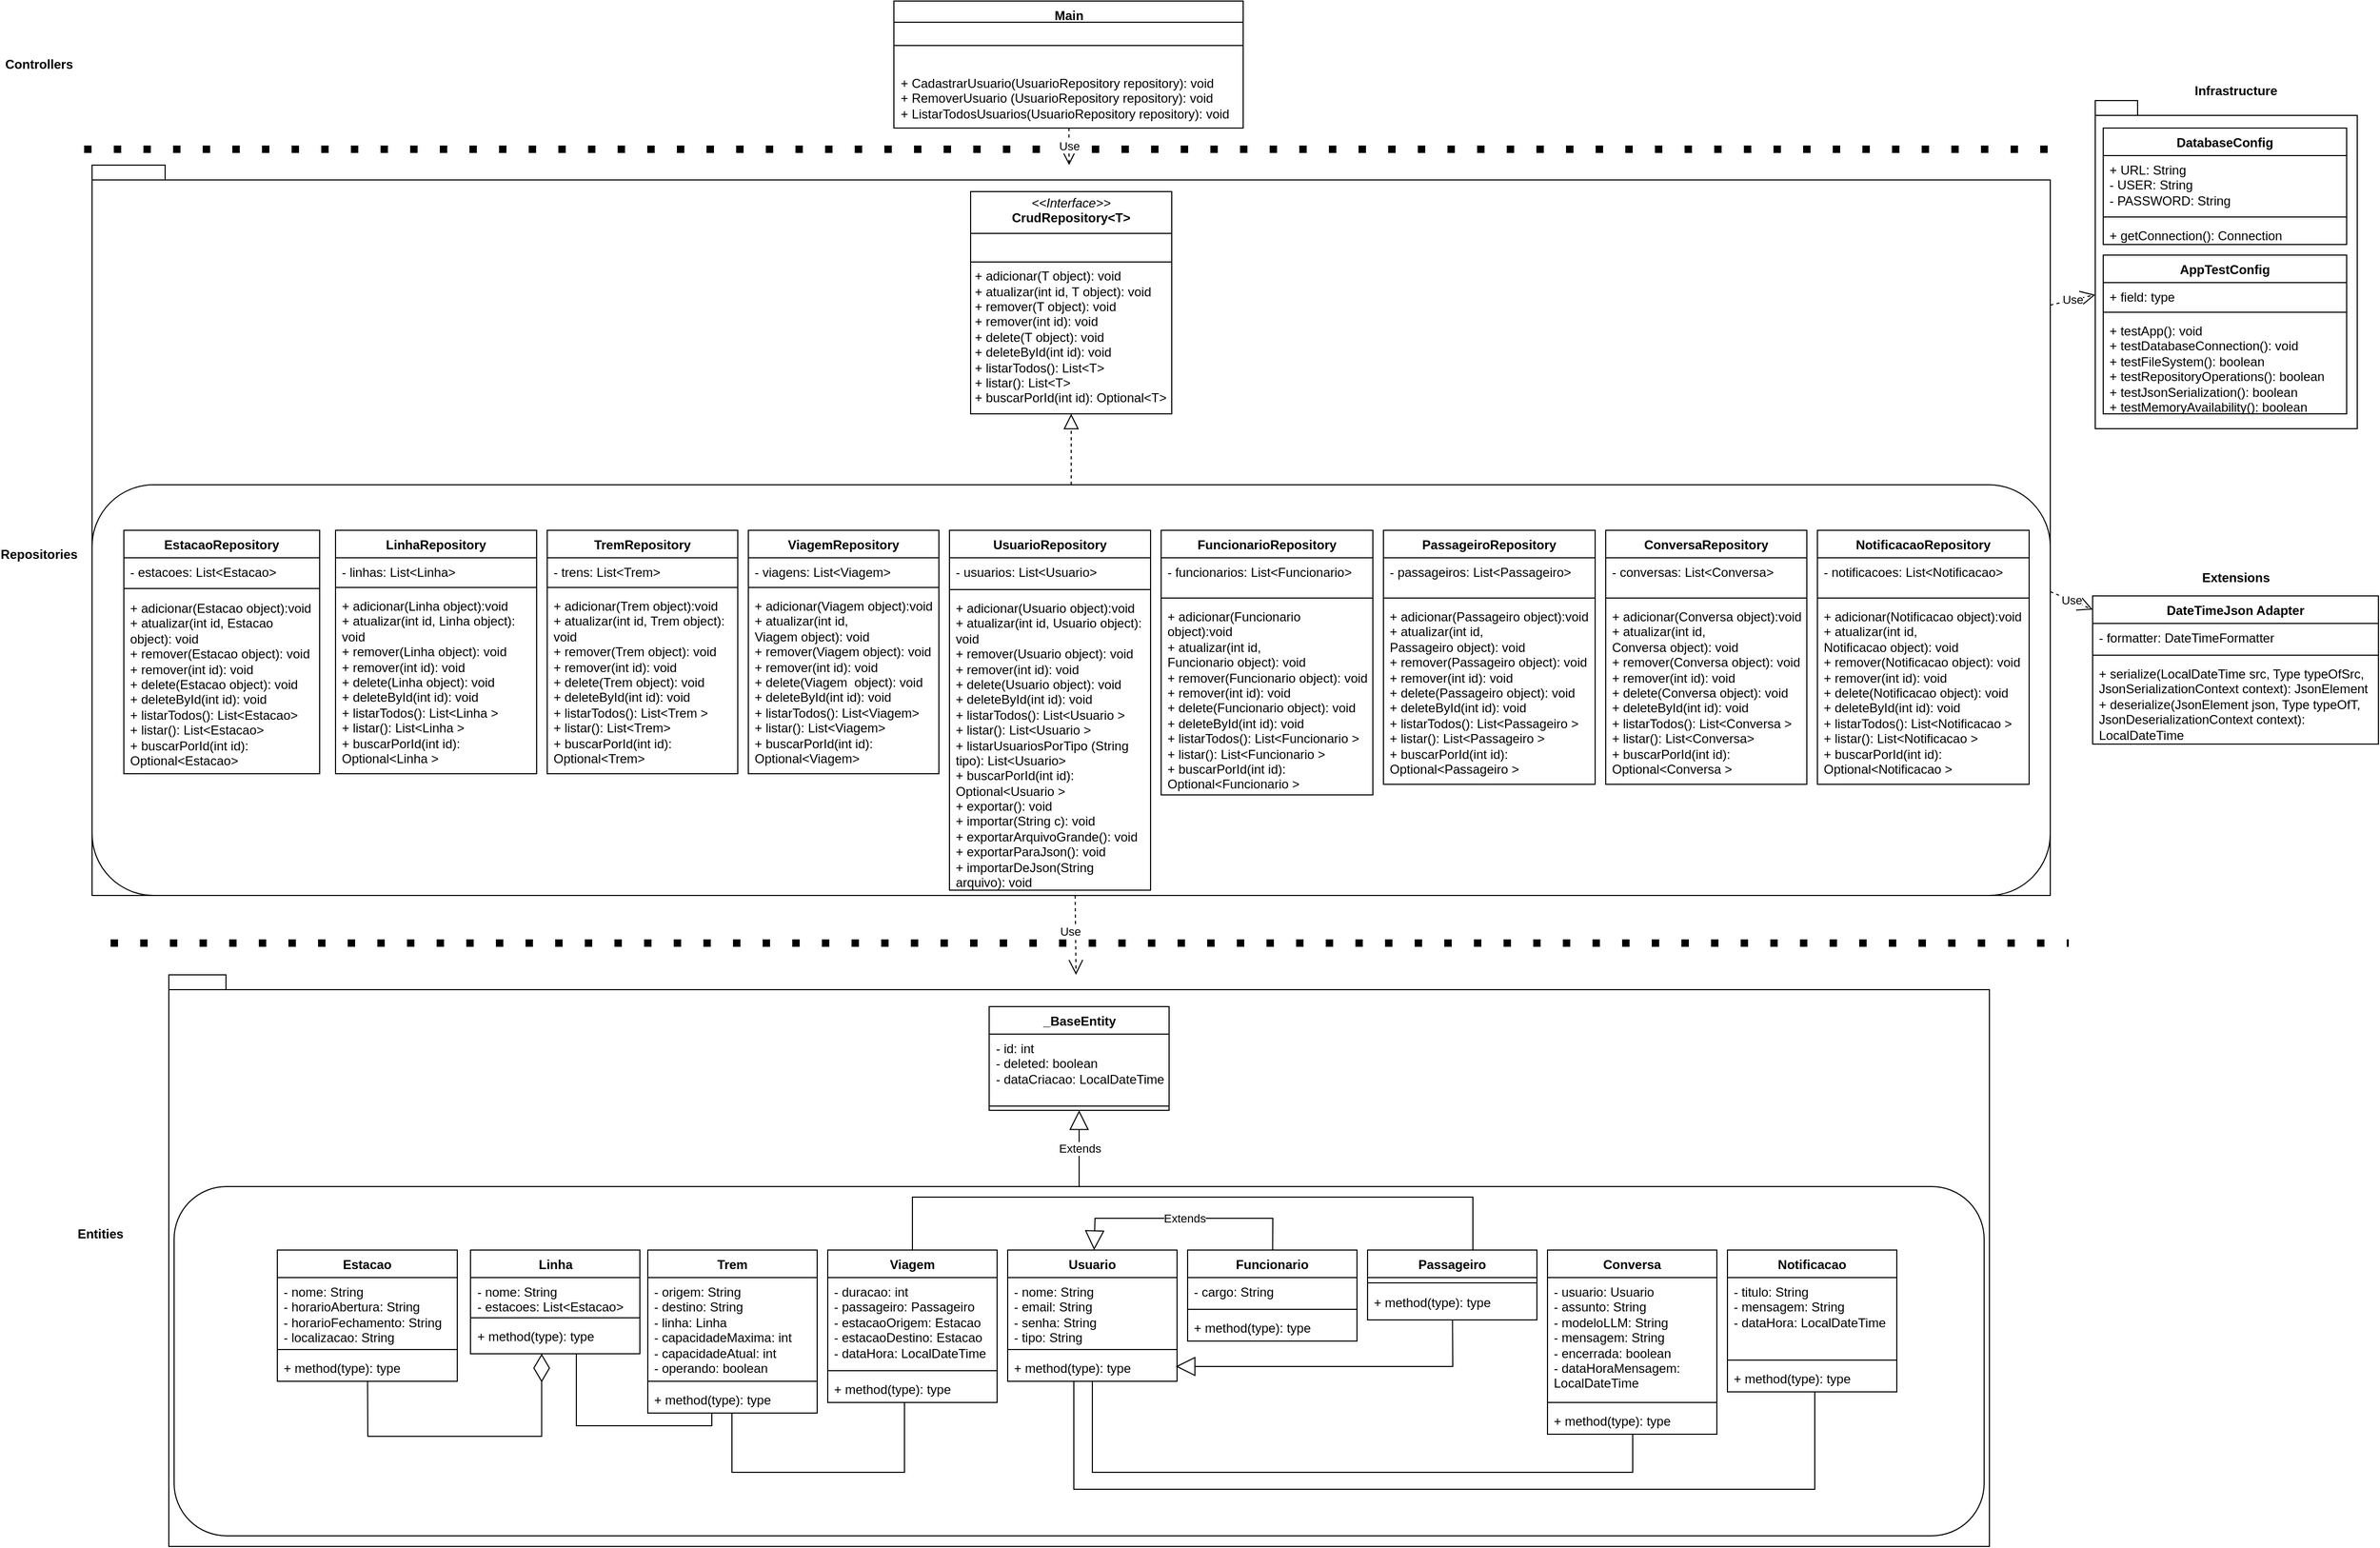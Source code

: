 <mxfile version="26.1.1">
  <diagram name="Página-1" id="HEUEbrixMLZvt8h2ULKj">
    <mxGraphModel dx="3157" dy="1055" grid="1" gridSize="10" guides="1" tooltips="1" connect="1" arrows="1" fold="1" page="1" pageScale="1" pageWidth="1169" pageHeight="827" math="0" shadow="0">
      <root>
        <mxCell id="0" />
        <mxCell id="1" parent="0" />
        <mxCell id="SFXnbhEJWi7tFpCrIytO-14" value="" style="shape=folder;fontStyle=1;spacingTop=10;tabWidth=40;tabHeight=14;tabPosition=left;html=1;whiteSpace=wrap;" parent="1" vertex="1">
          <mxGeometry x="1882.5" y="104" width="247.5" height="310" as="geometry" />
        </mxCell>
        <mxCell id="KniE4psyvI0Bf5Q0p4Wv-12" value="" style="shape=folder;fontStyle=1;spacingTop=10;tabWidth=40;tabHeight=14;tabPosition=left;html=1;whiteSpace=wrap;" parent="1" vertex="1">
          <mxGeometry x="-10" y="165" width="1850" height="690" as="geometry" />
        </mxCell>
        <mxCell id="KniE4psyvI0Bf5Q0p4Wv-1" value="&lt;b&gt;Controllers&lt;/b&gt;" style="text;html=1;align=center;verticalAlign=middle;whiteSpace=wrap;rounded=0;" parent="1" vertex="1">
          <mxGeometry x="-90" y="55" width="60" height="30" as="geometry" />
        </mxCell>
        <mxCell id="KniE4psyvI0Bf5Q0p4Wv-2" value="&lt;b&gt;Repositories&lt;/b&gt;" style="text;html=1;align=center;verticalAlign=middle;whiteSpace=wrap;rounded=0;" parent="1" vertex="1">
          <mxGeometry x="-90" y="518" width="60" height="30" as="geometry" />
        </mxCell>
        <mxCell id="KniE4psyvI0Bf5Q0p4Wv-3" value="&lt;b&gt;Entities&lt;/b&gt;" style="text;html=1;align=center;verticalAlign=middle;whiteSpace=wrap;rounded=0;" parent="1" vertex="1">
          <mxGeometry x="-32.5" y="1160" width="60" height="30" as="geometry" />
        </mxCell>
        <mxCell id="KniE4psyvI0Bf5Q0p4Wv-4" value="Main" style="swimlane;fontStyle=1;align=center;verticalAlign=top;childLayout=stackLayout;horizontal=1;startSize=20;horizontalStack=0;resizeParent=1;resizeParentMax=0;resizeLast=0;collapsible=1;marginBottom=0;whiteSpace=wrap;html=1;" parent="1" vertex="1">
          <mxGeometry x="747.5" y="10" width="330" height="120" as="geometry" />
        </mxCell>
        <mxCell id="KniE4psyvI0Bf5Q0p4Wv-6" value="" style="line;strokeWidth=1;fillColor=none;align=left;verticalAlign=middle;spacingTop=-1;spacingLeft=3;spacingRight=3;rotatable=0;labelPosition=right;points=[];portConstraint=eastwest;strokeColor=inherit;" parent="KniE4psyvI0Bf5Q0p4Wv-4" vertex="1">
          <mxGeometry y="20" width="330" height="44" as="geometry" />
        </mxCell>
        <mxCell id="KniE4psyvI0Bf5Q0p4Wv-7" value="+ CadastrarUsuario(UsuarioRepository repository): void&lt;div&gt;&lt;div&gt;+ RemoverUsuario (UsuarioRepository repository): void&lt;/div&gt;&lt;/div&gt;&lt;div&gt;+ ListarTodosUsuarios(UsuarioRepository repository): void&lt;/div&gt;" style="text;strokeColor=none;fillColor=none;align=left;verticalAlign=top;spacingLeft=4;spacingRight=4;overflow=hidden;rotatable=0;points=[[0,0.5],[1,0.5]];portConstraint=eastwest;whiteSpace=wrap;html=1;" parent="KniE4psyvI0Bf5Q0p4Wv-4" vertex="1">
          <mxGeometry y="64" width="330" height="56" as="geometry" />
        </mxCell>
        <mxCell id="KniE4psyvI0Bf5Q0p4Wv-11" value="" style="endArrow=none;dashed=1;html=1;dashPattern=1 3;strokeWidth=7;rounded=0;jumpSize=100;startSize=6;endSize=6;" parent="1" edge="1">
          <mxGeometry width="50" height="50" relative="1" as="geometry">
            <mxPoint x="-17.5" y="150" as="sourcePoint" />
            <mxPoint x="1842.5" y="150" as="targetPoint" />
          </mxGeometry>
        </mxCell>
        <mxCell id="KniE4psyvI0Bf5Q0p4Wv-13" value="" style="shape=folder;fontStyle=1;spacingTop=10;tabWidth=40;tabHeight=14;tabPosition=left;html=1;whiteSpace=wrap;" parent="1" vertex="1">
          <mxGeometry x="62.5" y="930" width="1720" height="540" as="geometry" />
        </mxCell>
        <mxCell id="KniE4psyvI0Bf5Q0p4Wv-14" value="" style="endArrow=none;dashed=1;html=1;dashPattern=1 3;strokeWidth=7;rounded=0;jumpSize=100;startSize=6;endSize=6;" parent="1" edge="1">
          <mxGeometry width="50" height="50" relative="1" as="geometry">
            <mxPoint x="7.5" y="900" as="sourcePoint" />
            <mxPoint x="1857.5" y="900" as="targetPoint" />
          </mxGeometry>
        </mxCell>
        <mxCell id="KniE4psyvI0Bf5Q0p4Wv-97" value="Extends" style="endArrow=block;endSize=16;endFill=0;html=1;rounded=0;" parent="1" source="SFXnbhEJWi7tFpCrIytO-4" target="KniE4psyvI0Bf5Q0p4Wv-43" edge="1">
          <mxGeometry width="160" relative="1" as="geometry">
            <mxPoint x="1107.5" y="950" as="sourcePoint" />
            <mxPoint x="1267.5" y="950" as="targetPoint" />
          </mxGeometry>
        </mxCell>
        <mxCell id="KniE4psyvI0Bf5Q0p4Wv-137" value="" style="endArrow=block;dashed=1;endFill=0;endSize=12;html=1;rounded=0;" parent="1" source="SFXnbhEJWi7tFpCrIytO-2" target="lryLNsb4V2IIYD_jYRuu-21" edge="1">
          <mxGeometry width="160" relative="1" as="geometry">
            <mxPoint x="1035" y="340" as="sourcePoint" />
            <mxPoint x="965.444" y="310" as="targetPoint" />
          </mxGeometry>
        </mxCell>
        <mxCell id="KniE4psyvI0Bf5Q0p4Wv-43" value="_BaseEntity" style="swimlane;fontStyle=1;align=center;verticalAlign=top;childLayout=stackLayout;horizontal=1;startSize=26;horizontalStack=0;resizeParent=1;resizeParentMax=0;resizeLast=0;collapsible=1;marginBottom=0;whiteSpace=wrap;html=1;" parent="1" vertex="1">
          <mxGeometry x="837.5" y="960" width="170" height="98" as="geometry" />
        </mxCell>
        <mxCell id="KniE4psyvI0Bf5Q0p4Wv-44" value="- id: int&lt;div&gt;- deleted: boolean&lt;br&gt;&lt;div&gt;- dataCriacao: LocalDateTime&lt;/div&gt;&lt;/div&gt;" style="text;strokeColor=none;fillColor=none;align=left;verticalAlign=top;spacingLeft=4;spacingRight=4;overflow=hidden;rotatable=0;points=[[0,0.5],[1,0.5]];portConstraint=eastwest;whiteSpace=wrap;html=1;" parent="KniE4psyvI0Bf5Q0p4Wv-43" vertex="1">
          <mxGeometry y="26" width="170" height="64" as="geometry" />
        </mxCell>
        <mxCell id="KniE4psyvI0Bf5Q0p4Wv-45" value="" style="line;strokeWidth=1;fillColor=none;align=left;verticalAlign=middle;spacingTop=-1;spacingLeft=3;spacingRight=3;rotatable=0;labelPosition=right;points=[];portConstraint=eastwest;strokeColor=inherit;" parent="KniE4psyvI0Bf5Q0p4Wv-43" vertex="1">
          <mxGeometry y="90" width="170" height="8" as="geometry" />
        </mxCell>
        <mxCell id="lryLNsb4V2IIYD_jYRuu-18" value="Use" style="endArrow=open;endSize=12;dashed=1;html=1;rounded=0;" parent="1" source="KniE4psyvI0Bf5Q0p4Wv-4" target="KniE4psyvI0Bf5Q0p4Wv-12" edge="1">
          <mxGeometry width="160" relative="1" as="geometry">
            <mxPoint x="1050" y="510" as="sourcePoint" />
            <mxPoint x="980" y="180" as="targetPoint" />
          </mxGeometry>
        </mxCell>
        <mxCell id="lryLNsb4V2IIYD_jYRuu-21" value="&lt;p style=&quot;margin:0px;margin-top:4px;text-align:center;&quot;&gt;&lt;i&gt;&amp;lt;&amp;lt;Interface&amp;gt;&amp;gt;&lt;/i&gt;&lt;br&gt;&lt;b&gt;CrudRepository&amp;lt;T&amp;gt;&lt;/b&gt;&lt;/p&gt;&lt;hr size=&quot;1&quot; style=&quot;border-style:solid;&quot;&gt;&lt;p style=&quot;margin:0px;margin-left:4px;&quot;&gt;&lt;br&gt;&lt;/p&gt;&lt;hr size=&quot;1&quot; style=&quot;border-style:solid;&quot;&gt;&lt;p style=&quot;margin:0px;margin-left:4px;&quot;&gt;+ adicionar(T object): void&lt;br&gt;+ atualizar(int id, T object): void&lt;/p&gt;&lt;p style=&quot;margin:0px;margin-left:4px;&quot;&gt;+ remover(T object): void&lt;/p&gt;&lt;p style=&quot;margin:0px;margin-left:4px;&quot;&gt;+ remover(int id): void&lt;/p&gt;&lt;p style=&quot;margin:0px;margin-left:4px;&quot;&gt;+ delete(T object): void&lt;/p&gt;&lt;p style=&quot;margin:0px;margin-left:4px;&quot;&gt;+ deleteById(int id): void&lt;/p&gt;&lt;p style=&quot;margin:0px;margin-left:4px;&quot;&gt;+ listarTodos(): List&amp;lt;T&amp;gt;&lt;/p&gt;&lt;p style=&quot;margin:0px;margin-left:4px;&quot;&gt;+ listar(): List&amp;lt;T&amp;gt;&lt;/p&gt;&lt;p style=&quot;margin:0px;margin-left:4px;&quot;&gt;+ buscarPorId(int id): Optional&amp;lt;T&amp;gt;&lt;/p&gt;" style="verticalAlign=top;align=left;overflow=fill;html=1;whiteSpace=wrap;" parent="1" vertex="1">
          <mxGeometry x="820" y="190" width="190" height="210" as="geometry" />
        </mxCell>
        <mxCell id="lryLNsb4V2IIYD_jYRuu-23" value="DatabaseConfig" style="swimlane;fontStyle=1;align=center;verticalAlign=top;childLayout=stackLayout;horizontal=1;startSize=26;horizontalStack=0;resizeParent=1;resizeParentMax=0;resizeLast=0;collapsible=1;marginBottom=0;whiteSpace=wrap;html=1;" parent="1" vertex="1">
          <mxGeometry x="1890" y="130" width="230" height="110" as="geometry" />
        </mxCell>
        <mxCell id="lryLNsb4V2IIYD_jYRuu-24" value="+ URL: String&lt;div&gt;- USER: String&lt;/div&gt;&lt;div&gt;- PASSWORD: String&lt;/div&gt;" style="text;strokeColor=none;fillColor=none;align=left;verticalAlign=top;spacingLeft=4;spacingRight=4;overflow=hidden;rotatable=0;points=[[0,0.5],[1,0.5]];portConstraint=eastwest;whiteSpace=wrap;html=1;" parent="lryLNsb4V2IIYD_jYRuu-23" vertex="1">
          <mxGeometry y="26" width="230" height="54" as="geometry" />
        </mxCell>
        <mxCell id="lryLNsb4V2IIYD_jYRuu-25" value="" style="line;strokeWidth=1;fillColor=none;align=left;verticalAlign=middle;spacingTop=-1;spacingLeft=3;spacingRight=3;rotatable=0;labelPosition=right;points=[];portConstraint=eastwest;strokeColor=inherit;" parent="lryLNsb4V2IIYD_jYRuu-23" vertex="1">
          <mxGeometry y="80" width="230" height="8" as="geometry" />
        </mxCell>
        <mxCell id="lryLNsb4V2IIYD_jYRuu-26" value="+ getConnection(): Connection" style="text;strokeColor=none;fillColor=none;align=left;verticalAlign=top;spacingLeft=4;spacingRight=4;overflow=hidden;rotatable=0;points=[[0,0.5],[1,0.5]];portConstraint=eastwest;whiteSpace=wrap;html=1;" parent="lryLNsb4V2IIYD_jYRuu-23" vertex="1">
          <mxGeometry y="88" width="230" height="22" as="geometry" />
        </mxCell>
        <mxCell id="lryLNsb4V2IIYD_jYRuu-27" value="DateTimeJson Adapter" style="swimlane;fontStyle=1;align=center;verticalAlign=top;childLayout=stackLayout;horizontal=1;startSize=26;horizontalStack=0;resizeParent=1;resizeParentMax=0;resizeLast=0;collapsible=1;marginBottom=0;whiteSpace=wrap;html=1;" parent="1" vertex="1">
          <mxGeometry x="1880" y="572" width="270" height="140" as="geometry" />
        </mxCell>
        <mxCell id="lryLNsb4V2IIYD_jYRuu-28" value="- formatter: DateTimeFormatter" style="text;strokeColor=none;fillColor=none;align=left;verticalAlign=top;spacingLeft=4;spacingRight=4;overflow=hidden;rotatable=0;points=[[0,0.5],[1,0.5]];portConstraint=eastwest;whiteSpace=wrap;html=1;" parent="lryLNsb4V2IIYD_jYRuu-27" vertex="1">
          <mxGeometry y="26" width="270" height="26" as="geometry" />
        </mxCell>
        <mxCell id="lryLNsb4V2IIYD_jYRuu-29" value="" style="line;strokeWidth=1;fillColor=none;align=left;verticalAlign=middle;spacingTop=-1;spacingLeft=3;spacingRight=3;rotatable=0;labelPosition=right;points=[];portConstraint=eastwest;strokeColor=inherit;" parent="lryLNsb4V2IIYD_jYRuu-27" vertex="1">
          <mxGeometry y="52" width="270" height="8" as="geometry" />
        </mxCell>
        <mxCell id="lryLNsb4V2IIYD_jYRuu-30" value="&lt;div&gt;+ serialize(LocalDateTime src, Type typeOfSrc, JsonSerializationContext context): JsonElement&lt;/div&gt;&lt;div&gt;+ deserialize(JsonElement json, Type typeOfT, JsonDeserializationContext context): LocalDateTime&lt;/div&gt;" style="text;strokeColor=none;fillColor=none;align=left;verticalAlign=top;spacingLeft=4;spacingRight=4;overflow=hidden;rotatable=0;points=[[0,0.5],[1,0.5]];portConstraint=eastwest;whiteSpace=wrap;html=1;" parent="lryLNsb4V2IIYD_jYRuu-27" vertex="1">
          <mxGeometry y="60" width="270" height="80" as="geometry" />
        </mxCell>
        <mxCell id="lryLNsb4V2IIYD_jYRuu-31" value="Use" style="endArrow=open;endSize=12;dashed=1;html=1;rounded=0;" parent="1" source="KniE4psyvI0Bf5Q0p4Wv-12" target="SFXnbhEJWi7tFpCrIytO-14" edge="1">
          <mxGeometry width="160" relative="1" as="geometry">
            <mxPoint x="2010" y="420" as="sourcePoint" />
            <mxPoint x="2120" y="420" as="targetPoint" />
          </mxGeometry>
        </mxCell>
        <mxCell id="lryLNsb4V2IIYD_jYRuu-32" value="Use" style="endArrow=open;endSize=12;dashed=1;html=1;rounded=0;exitX=1;exitY=0.584;exitDx=0;exitDy=0;exitPerimeter=0;" parent="1" source="KniE4psyvI0Bf5Q0p4Wv-12" target="lryLNsb4V2IIYD_jYRuu-27" edge="1">
          <mxGeometry width="160" relative="1" as="geometry">
            <mxPoint x="2170" y="460" as="sourcePoint" />
            <mxPoint x="2330" y="460" as="targetPoint" />
          </mxGeometry>
        </mxCell>
        <mxCell id="SFXnbhEJWi7tFpCrIytO-1" value="Use" style="endArrow=open;endSize=12;dashed=1;html=1;rounded=0;" parent="1" source="KniE4psyvI0Bf5Q0p4Wv-12" target="KniE4psyvI0Bf5Q0p4Wv-13" edge="1">
          <mxGeometry x="-0.104" y="-5" width="160" relative="1" as="geometry">
            <mxPoint x="1679" y="680" as="sourcePoint" />
            <mxPoint x="1603" y="1084" as="targetPoint" />
            <mxPoint as="offset" />
          </mxGeometry>
        </mxCell>
        <mxCell id="SFXnbhEJWi7tFpCrIytO-2" value="" style="rounded=1;whiteSpace=wrap;html=1;" parent="1" vertex="1">
          <mxGeometry x="-10" y="467" width="1850" height="388" as="geometry" />
        </mxCell>
        <mxCell id="KniE4psyvI0Bf5Q0p4Wv-57" value="EstacaoRepository" style="swimlane;fontStyle=1;align=center;verticalAlign=top;childLayout=stackLayout;horizontal=1;startSize=26;horizontalStack=0;resizeParent=1;resizeParentMax=0;resizeLast=0;collapsible=1;marginBottom=0;whiteSpace=wrap;html=1;" parent="1" vertex="1">
          <mxGeometry x="20" y="510" width="185" height="230" as="geometry" />
        </mxCell>
        <mxCell id="KniE4psyvI0Bf5Q0p4Wv-58" value="- estacoes: List&amp;lt;Estacao&amp;gt;" style="text;strokeColor=none;fillColor=none;align=left;verticalAlign=top;spacingLeft=4;spacingRight=4;overflow=hidden;rotatable=0;points=[[0,0.5],[1,0.5]];portConstraint=eastwest;whiteSpace=wrap;html=1;" parent="KniE4psyvI0Bf5Q0p4Wv-57" vertex="1">
          <mxGeometry y="26" width="185" height="24" as="geometry" />
        </mxCell>
        <mxCell id="KniE4psyvI0Bf5Q0p4Wv-59" value="" style="line;strokeWidth=1;fillColor=none;align=left;verticalAlign=middle;spacingTop=-1;spacingLeft=3;spacingRight=3;rotatable=0;labelPosition=right;points=[];portConstraint=eastwest;strokeColor=inherit;" parent="KniE4psyvI0Bf5Q0p4Wv-57" vertex="1">
          <mxGeometry y="50" width="185" height="10" as="geometry" />
        </mxCell>
        <mxCell id="KniE4psyvI0Bf5Q0p4Wv-60" value="+ adicionar(Estacao object):void&lt;div&gt;+ atualizar(int id, Estacao object): void&lt;/div&gt;&lt;div&gt;+ remover(Estacao object): void&lt;/div&gt;&lt;div&gt;+ remover(int id): void&lt;/div&gt;&lt;div&gt;+ delete(Estacao object): void&lt;/div&gt;&lt;div&gt;+ deleteById(int id): void&lt;/div&gt;&lt;div&gt;+ listarTodos(): List&amp;lt;Estacao&amp;gt;&lt;/div&gt;&lt;div&gt;+ listar(): List&amp;lt;Estacao&amp;gt;&lt;/div&gt;&lt;div&gt;+ buscarPorId(int id): Optional&amp;lt;Estacao&amp;gt;&lt;/div&gt;" style="text;strokeColor=none;fillColor=none;align=left;verticalAlign=top;spacingLeft=4;spacingRight=4;overflow=hidden;rotatable=0;points=[[0,0.5],[1,0.5]];portConstraint=eastwest;whiteSpace=wrap;html=1;" parent="KniE4psyvI0Bf5Q0p4Wv-57" vertex="1">
          <mxGeometry y="60" width="185" height="170" as="geometry" />
        </mxCell>
        <mxCell id="KniE4psyvI0Bf5Q0p4Wv-61" value="LinhaRepository" style="swimlane;fontStyle=1;align=center;verticalAlign=top;childLayout=stackLayout;horizontal=1;startSize=26;horizontalStack=0;resizeParent=1;resizeParentMax=0;resizeLast=0;collapsible=1;marginBottom=0;whiteSpace=wrap;html=1;" parent="1" vertex="1">
          <mxGeometry x="220" y="510" width="190" height="230" as="geometry" />
        </mxCell>
        <mxCell id="KniE4psyvI0Bf5Q0p4Wv-62" value="- linhas: List&amp;lt;Linha&amp;gt;" style="text;strokeColor=none;fillColor=none;align=left;verticalAlign=top;spacingLeft=4;spacingRight=4;overflow=hidden;rotatable=0;points=[[0,0.5],[1,0.5]];portConstraint=eastwest;whiteSpace=wrap;html=1;" parent="KniE4psyvI0Bf5Q0p4Wv-61" vertex="1">
          <mxGeometry y="26" width="190" height="24" as="geometry" />
        </mxCell>
        <mxCell id="KniE4psyvI0Bf5Q0p4Wv-63" value="" style="line;strokeWidth=1;fillColor=none;align=left;verticalAlign=middle;spacingTop=-1;spacingLeft=3;spacingRight=3;rotatable=0;labelPosition=right;points=[];portConstraint=eastwest;strokeColor=inherit;" parent="KniE4psyvI0Bf5Q0p4Wv-61" vertex="1">
          <mxGeometry y="50" width="190" height="8" as="geometry" />
        </mxCell>
        <mxCell id="KniE4psyvI0Bf5Q0p4Wv-64" value="+ adicionar(Linha object):void&lt;div&gt;+ atualizar(int id, Linha object): void&lt;/div&gt;&lt;div&gt;+ remover(Linha&amp;nbsp;object): void&lt;/div&gt;&lt;div&gt;+ remover(int id): void&lt;/div&gt;&lt;div&gt;+ delete(Linha&amp;nbsp;object): void&lt;/div&gt;&lt;div&gt;+ deleteById(int id): void&lt;/div&gt;&lt;div&gt;+ listarTodos(): List&amp;lt;Linha&amp;nbsp;&amp;gt;&lt;/div&gt;&lt;div&gt;+ listar(): List&amp;lt;Linha&amp;nbsp;&amp;gt;&lt;/div&gt;&lt;div&gt;+ buscarPorId(int id): Optional&amp;lt;Linha&amp;nbsp;&amp;gt;&lt;/div&gt;&lt;div&gt;&lt;br&gt;&lt;/div&gt;" style="text;strokeColor=none;fillColor=none;align=left;verticalAlign=top;spacingLeft=4;spacingRight=4;overflow=hidden;rotatable=0;points=[[0,0.5],[1,0.5]];portConstraint=eastwest;whiteSpace=wrap;html=1;" parent="KniE4psyvI0Bf5Q0p4Wv-61" vertex="1">
          <mxGeometry y="58" width="190" height="172" as="geometry" />
        </mxCell>
        <mxCell id="KniE4psyvI0Bf5Q0p4Wv-65" value="TremRepository" style="swimlane;fontStyle=1;align=center;verticalAlign=top;childLayout=stackLayout;horizontal=1;startSize=26;horizontalStack=0;resizeParent=1;resizeParentMax=0;resizeLast=0;collapsible=1;marginBottom=0;whiteSpace=wrap;html=1;" parent="1" vertex="1">
          <mxGeometry x="420" y="510" width="180" height="230" as="geometry" />
        </mxCell>
        <mxCell id="KniE4psyvI0Bf5Q0p4Wv-66" value="- trens: List&amp;lt;Trem&amp;gt;" style="text;strokeColor=none;fillColor=none;align=left;verticalAlign=top;spacingLeft=4;spacingRight=4;overflow=hidden;rotatable=0;points=[[0,0.5],[1,0.5]];portConstraint=eastwest;whiteSpace=wrap;html=1;" parent="KniE4psyvI0Bf5Q0p4Wv-65" vertex="1">
          <mxGeometry y="26" width="180" height="24" as="geometry" />
        </mxCell>
        <mxCell id="KniE4psyvI0Bf5Q0p4Wv-67" value="" style="line;strokeWidth=1;fillColor=none;align=left;verticalAlign=middle;spacingTop=-1;spacingLeft=3;spacingRight=3;rotatable=0;labelPosition=right;points=[];portConstraint=eastwest;strokeColor=inherit;" parent="KniE4psyvI0Bf5Q0p4Wv-65" vertex="1">
          <mxGeometry y="50" width="180" height="8" as="geometry" />
        </mxCell>
        <mxCell id="KniE4psyvI0Bf5Q0p4Wv-68" value="+ adicionar(Trem object):void&lt;div&gt;+ atualizar(int id, Trem object): void&lt;/div&gt;&lt;div&gt;+ remover(Trem object): void&lt;/div&gt;&lt;div&gt;+ remover(int id): void&lt;/div&gt;&lt;div&gt;+ delete(Trem object): void&lt;/div&gt;&lt;div&gt;+ deleteById(int id): void&lt;/div&gt;&lt;div&gt;+ listarTodos(): List&amp;lt;Trem &amp;gt;&lt;/div&gt;&lt;div&gt;+ listar(): List&amp;lt;Trem&amp;gt;&lt;/div&gt;&lt;div&gt;+ buscarPorId(int id): Optional&amp;lt;Trem&amp;gt;&lt;/div&gt;&lt;div&gt;&lt;br&gt;&lt;/div&gt;" style="text;strokeColor=none;fillColor=none;align=left;verticalAlign=top;spacingLeft=4;spacingRight=4;overflow=hidden;rotatable=0;points=[[0,0.5],[1,0.5]];portConstraint=eastwest;whiteSpace=wrap;html=1;" parent="KniE4psyvI0Bf5Q0p4Wv-65" vertex="1">
          <mxGeometry y="58" width="180" height="172" as="geometry" />
        </mxCell>
        <mxCell id="KniE4psyvI0Bf5Q0p4Wv-69" value="ViagemRepository" style="swimlane;fontStyle=1;align=center;verticalAlign=top;childLayout=stackLayout;horizontal=1;startSize=26;horizontalStack=0;resizeParent=1;resizeParentMax=0;resizeLast=0;collapsible=1;marginBottom=0;whiteSpace=wrap;html=1;" parent="1" vertex="1">
          <mxGeometry x="610" y="510" width="180" height="230" as="geometry" />
        </mxCell>
        <mxCell id="KniE4psyvI0Bf5Q0p4Wv-70" value="- viagens: List&amp;lt;Viagem&amp;gt;" style="text;strokeColor=none;fillColor=none;align=left;verticalAlign=top;spacingLeft=4;spacingRight=4;overflow=hidden;rotatable=0;points=[[0,0.5],[1,0.5]];portConstraint=eastwest;whiteSpace=wrap;html=1;" parent="KniE4psyvI0Bf5Q0p4Wv-69" vertex="1">
          <mxGeometry y="26" width="180" height="24" as="geometry" />
        </mxCell>
        <mxCell id="KniE4psyvI0Bf5Q0p4Wv-71" value="" style="line;strokeWidth=1;fillColor=none;align=left;verticalAlign=middle;spacingTop=-1;spacingLeft=3;spacingRight=3;rotatable=0;labelPosition=right;points=[];portConstraint=eastwest;strokeColor=inherit;" parent="KniE4psyvI0Bf5Q0p4Wv-69" vertex="1">
          <mxGeometry y="50" width="180" height="8" as="geometry" />
        </mxCell>
        <mxCell id="KniE4psyvI0Bf5Q0p4Wv-72" value="+ adicionar(Viagem object):void&lt;div&gt;+ atualizar(int id, Viagem&amp;nbsp;object): void&lt;/div&gt;&lt;div&gt;+ remover(Viagem&amp;nbsp;object): void&lt;/div&gt;&lt;div&gt;+ remover(int id): void&lt;/div&gt;&lt;div&gt;+ delete(Viagem&amp;nbsp;&amp;nbsp;object): void&lt;/div&gt;&lt;div&gt;+ deleteById(int id): void&lt;/div&gt;&lt;div&gt;+ listarTodos(): List&amp;lt;Viagem&amp;gt;&lt;/div&gt;&lt;div&gt;+ listar(): List&amp;lt;Viagem&amp;gt;&lt;/div&gt;&lt;div&gt;+ buscarPorId(int id): Optional&amp;lt;Viagem&amp;gt;&lt;/div&gt;&lt;div&gt;&lt;br&gt;&lt;/div&gt;" style="text;strokeColor=none;fillColor=none;align=left;verticalAlign=top;spacingLeft=4;spacingRight=4;overflow=hidden;rotatable=0;points=[[0,0.5],[1,0.5]];portConstraint=eastwest;whiteSpace=wrap;html=1;" parent="KniE4psyvI0Bf5Q0p4Wv-69" vertex="1">
          <mxGeometry y="58" width="180" height="172" as="geometry" />
        </mxCell>
        <mxCell id="KniE4psyvI0Bf5Q0p4Wv-73" value="FuncionarioRepository" style="swimlane;fontStyle=1;align=center;verticalAlign=top;childLayout=stackLayout;horizontal=1;startSize=26;horizontalStack=0;resizeParent=1;resizeParentMax=0;resizeLast=0;collapsible=1;marginBottom=0;whiteSpace=wrap;html=1;" parent="1" vertex="1">
          <mxGeometry x="1000" y="510" width="200" height="250" as="geometry" />
        </mxCell>
        <mxCell id="KniE4psyvI0Bf5Q0p4Wv-74" value="- funcionarios: List&amp;lt;Funcionario&amp;gt;" style="text;strokeColor=none;fillColor=none;align=left;verticalAlign=top;spacingLeft=4;spacingRight=4;overflow=hidden;rotatable=0;points=[[0,0.5],[1,0.5]];portConstraint=eastwest;whiteSpace=wrap;html=1;" parent="KniE4psyvI0Bf5Q0p4Wv-73" vertex="1">
          <mxGeometry y="26" width="200" height="34" as="geometry" />
        </mxCell>
        <mxCell id="KniE4psyvI0Bf5Q0p4Wv-75" value="" style="line;strokeWidth=1;fillColor=none;align=left;verticalAlign=middle;spacingTop=-1;spacingLeft=3;spacingRight=3;rotatable=0;labelPosition=right;points=[];portConstraint=eastwest;strokeColor=inherit;" parent="KniE4psyvI0Bf5Q0p4Wv-73" vertex="1">
          <mxGeometry y="60" width="200" height="8" as="geometry" />
        </mxCell>
        <mxCell id="KniE4psyvI0Bf5Q0p4Wv-76" value="+ adicionar(Funcionario object):void&lt;div&gt;+ atualizar(int id, Funcionario&amp;nbsp;object): void&lt;/div&gt;&lt;div&gt;+ remover(Funcionario&amp;nbsp;object): void&lt;/div&gt;&lt;div&gt;+ remover(int id): void&lt;/div&gt;&lt;div&gt;+ delete(Funcionario&amp;nbsp;object): void&lt;/div&gt;&lt;div&gt;+ deleteById(int id): void&lt;/div&gt;&lt;div&gt;+ listarTodos(): List&amp;lt;Funcionario&amp;nbsp;&amp;gt;&lt;/div&gt;&lt;div&gt;+ listar(): List&amp;lt;Funcionario&amp;nbsp;&amp;gt;&lt;/div&gt;&lt;div&gt;+ buscarPorId(int id): Optional&amp;lt;Funcionario&amp;nbsp;&amp;gt;&lt;/div&gt;&lt;div&gt;&lt;br&gt;&lt;/div&gt;" style="text;strokeColor=none;fillColor=none;align=left;verticalAlign=top;spacingLeft=4;spacingRight=4;overflow=hidden;rotatable=0;points=[[0,0.5],[1,0.5]];portConstraint=eastwest;whiteSpace=wrap;html=1;" parent="KniE4psyvI0Bf5Q0p4Wv-73" vertex="1">
          <mxGeometry y="68" width="200" height="182" as="geometry" />
        </mxCell>
        <mxCell id="KniE4psyvI0Bf5Q0p4Wv-77" value="UsuarioRepository" style="swimlane;fontStyle=1;align=center;verticalAlign=top;childLayout=stackLayout;horizontal=1;startSize=26;horizontalStack=0;resizeParent=1;resizeParentMax=0;resizeLast=0;collapsible=1;marginBottom=0;whiteSpace=wrap;html=1;" parent="1" vertex="1">
          <mxGeometry x="800" y="510" width="190" height="340" as="geometry" />
        </mxCell>
        <mxCell id="KniE4psyvI0Bf5Q0p4Wv-78" value="- usuarios: List&amp;lt;Usuario&amp;gt;" style="text;strokeColor=none;fillColor=none;align=left;verticalAlign=top;spacingLeft=4;spacingRight=4;overflow=hidden;rotatable=0;points=[[0,0.5],[1,0.5]];portConstraint=eastwest;whiteSpace=wrap;html=1;" parent="KniE4psyvI0Bf5Q0p4Wv-77" vertex="1">
          <mxGeometry y="26" width="190" height="26" as="geometry" />
        </mxCell>
        <mxCell id="KniE4psyvI0Bf5Q0p4Wv-79" value="" style="line;strokeWidth=1;fillColor=none;align=left;verticalAlign=middle;spacingTop=-1;spacingLeft=3;spacingRight=3;rotatable=0;labelPosition=right;points=[];portConstraint=eastwest;strokeColor=inherit;" parent="KniE4psyvI0Bf5Q0p4Wv-77" vertex="1">
          <mxGeometry y="52" width="190" height="8" as="geometry" />
        </mxCell>
        <mxCell id="KniE4psyvI0Bf5Q0p4Wv-80" value="+ adicionar(Usuario object):void&lt;div&gt;+ atualizar(int id, Usuario&amp;nbsp;object): void&lt;/div&gt;&lt;div&gt;+ remover(Usuario&amp;nbsp;object): void&lt;/div&gt;&lt;div&gt;+ remover(int id): void&lt;/div&gt;&lt;div&gt;+ delete(Usuario&amp;nbsp;object): void&lt;/div&gt;&lt;div&gt;+ deleteById(int id): void&lt;/div&gt;&lt;div&gt;+ listarTodos(): List&amp;lt;Usuario&amp;nbsp;&amp;gt;&lt;/div&gt;&lt;div&gt;+ listar(): List&amp;lt;Usuario&amp;nbsp;&amp;gt;&lt;/div&gt;&lt;div&gt;+ listarUsuariosPorTipo (String tipo): List&amp;lt;Usuario&amp;gt;&lt;/div&gt;&lt;div&gt;+ buscarPorId(int id): Optional&amp;lt;Usuario&amp;nbsp;&amp;gt;&lt;/div&gt;&lt;div&gt;&lt;div&gt;+ exportar(): void&lt;/div&gt;&lt;div&gt;+ importar(String c): void&lt;/div&gt;&lt;div&gt;+ exportarArquivoGrande(): void&lt;/div&gt;&lt;div&gt;+ exportarParaJson(): void&lt;/div&gt;&lt;div&gt;+ importarDeJson(String arquivo): void&lt;/div&gt;&lt;/div&gt;&lt;div&gt;&lt;br&gt;&lt;/div&gt;" style="text;strokeColor=none;fillColor=none;align=left;verticalAlign=top;spacingLeft=4;spacingRight=4;overflow=hidden;rotatable=0;points=[[0,0.5],[1,0.5]];portConstraint=eastwest;whiteSpace=wrap;html=1;" parent="KniE4psyvI0Bf5Q0p4Wv-77" vertex="1">
          <mxGeometry y="60" width="190" height="280" as="geometry" />
        </mxCell>
        <mxCell id="KniE4psyvI0Bf5Q0p4Wv-81" value="PassageiroRepository" style="swimlane;fontStyle=1;align=center;verticalAlign=top;childLayout=stackLayout;horizontal=1;startSize=26;horizontalStack=0;resizeParent=1;resizeParentMax=0;resizeLast=0;collapsible=1;marginBottom=0;whiteSpace=wrap;html=1;" parent="1" vertex="1">
          <mxGeometry x="1210" y="510" width="200" height="240" as="geometry" />
        </mxCell>
        <mxCell id="KniE4psyvI0Bf5Q0p4Wv-82" value="- passageiros: List&amp;lt;Passageiro&amp;gt;" style="text;strokeColor=none;fillColor=none;align=left;verticalAlign=top;spacingLeft=4;spacingRight=4;overflow=hidden;rotatable=0;points=[[0,0.5],[1,0.5]];portConstraint=eastwest;whiteSpace=wrap;html=1;" parent="KniE4psyvI0Bf5Q0p4Wv-81" vertex="1">
          <mxGeometry y="26" width="200" height="34" as="geometry" />
        </mxCell>
        <mxCell id="KniE4psyvI0Bf5Q0p4Wv-83" value="" style="line;strokeWidth=1;fillColor=none;align=left;verticalAlign=middle;spacingTop=-1;spacingLeft=3;spacingRight=3;rotatable=0;labelPosition=right;points=[];portConstraint=eastwest;strokeColor=inherit;" parent="KniE4psyvI0Bf5Q0p4Wv-81" vertex="1">
          <mxGeometry y="60" width="200" height="8" as="geometry" />
        </mxCell>
        <mxCell id="KniE4psyvI0Bf5Q0p4Wv-84" value="+ adicionar(Passageiro object):void&lt;div&gt;+ atualizar(int id, Passageiro&amp;nbsp;object): void&lt;/div&gt;&lt;div&gt;+ remover(Passageiro&amp;nbsp;object): void&lt;/div&gt;&lt;div&gt;+ remover(int id): void&lt;/div&gt;&lt;div&gt;+ delete(Passageiro&amp;nbsp;object): void&lt;/div&gt;&lt;div&gt;+ deleteById(int id): void&lt;/div&gt;&lt;div&gt;+ listarTodos(): List&amp;lt;Passageiro&amp;nbsp;&amp;gt;&lt;/div&gt;&lt;div&gt;+ listar(): List&amp;lt;Passageiro&amp;nbsp;&amp;gt;&lt;/div&gt;&lt;div&gt;+ buscarPorId(int id): Optional&amp;lt;Passageiro&amp;nbsp;&amp;gt;&lt;/div&gt;&lt;div&gt;&lt;br&gt;&lt;/div&gt;" style="text;strokeColor=none;fillColor=none;align=left;verticalAlign=top;spacingLeft=4;spacingRight=4;overflow=hidden;rotatable=0;points=[[0,0.5],[1,0.5]];portConstraint=eastwest;whiteSpace=wrap;html=1;" parent="KniE4psyvI0Bf5Q0p4Wv-81" vertex="1">
          <mxGeometry y="68" width="200" height="172" as="geometry" />
        </mxCell>
        <mxCell id="KniE4psyvI0Bf5Q0p4Wv-85" value="ConversaRepository" style="swimlane;fontStyle=1;align=center;verticalAlign=top;childLayout=stackLayout;horizontal=1;startSize=26;horizontalStack=0;resizeParent=1;resizeParentMax=0;resizeLast=0;collapsible=1;marginBottom=0;whiteSpace=wrap;html=1;" parent="1" vertex="1">
          <mxGeometry x="1420" y="510" width="190" height="240" as="geometry" />
        </mxCell>
        <mxCell id="KniE4psyvI0Bf5Q0p4Wv-86" value="- conversas: List&amp;lt;Conversa&amp;gt;" style="text;strokeColor=none;fillColor=none;align=left;verticalAlign=top;spacingLeft=4;spacingRight=4;overflow=hidden;rotatable=0;points=[[0,0.5],[1,0.5]];portConstraint=eastwest;whiteSpace=wrap;html=1;" parent="KniE4psyvI0Bf5Q0p4Wv-85" vertex="1">
          <mxGeometry y="26" width="190" height="34" as="geometry" />
        </mxCell>
        <mxCell id="KniE4psyvI0Bf5Q0p4Wv-87" value="" style="line;strokeWidth=1;fillColor=none;align=left;verticalAlign=middle;spacingTop=-1;spacingLeft=3;spacingRight=3;rotatable=0;labelPosition=right;points=[];portConstraint=eastwest;strokeColor=inherit;" parent="KniE4psyvI0Bf5Q0p4Wv-85" vertex="1">
          <mxGeometry y="60" width="190" height="8" as="geometry" />
        </mxCell>
        <mxCell id="KniE4psyvI0Bf5Q0p4Wv-88" value="+ adicionar(Conversa object):void&lt;div&gt;+ atualizar(int id, Conversa&amp;nbsp;object): void&lt;/div&gt;&lt;div&gt;+ remover(Conversa&amp;nbsp;object): void&lt;/div&gt;&lt;div&gt;+ remover(int id): void&lt;/div&gt;&lt;div&gt;+ delete(Conversa&amp;nbsp;object): void&lt;/div&gt;&lt;div&gt;+ deleteById(int id): void&lt;/div&gt;&lt;div&gt;+ listarTodos(): List&amp;lt;Conversa&amp;nbsp;&amp;gt;&lt;/div&gt;&lt;div&gt;+ listar(): List&amp;lt;Conversa&amp;gt;&lt;/div&gt;&lt;div&gt;+ buscarPorId(int id): Optional&amp;lt;Conversa&amp;nbsp;&amp;gt;&lt;/div&gt;&lt;div&gt;&lt;br&gt;&lt;/div&gt;" style="text;strokeColor=none;fillColor=none;align=left;verticalAlign=top;spacingLeft=4;spacingRight=4;overflow=hidden;rotatable=0;points=[[0,0.5],[1,0.5]];portConstraint=eastwest;whiteSpace=wrap;html=1;" parent="KniE4psyvI0Bf5Q0p4Wv-85" vertex="1">
          <mxGeometry y="68" width="190" height="172" as="geometry" />
        </mxCell>
        <mxCell id="KniE4psyvI0Bf5Q0p4Wv-89" value="NotificacaoRepository" style="swimlane;fontStyle=1;align=center;verticalAlign=top;childLayout=stackLayout;horizontal=1;startSize=26;horizontalStack=0;resizeParent=1;resizeParentMax=0;resizeLast=0;collapsible=1;marginBottom=0;whiteSpace=wrap;html=1;" parent="1" vertex="1">
          <mxGeometry x="1620" y="510" width="200" height="240" as="geometry" />
        </mxCell>
        <mxCell id="KniE4psyvI0Bf5Q0p4Wv-90" value="- notificacoes: List&amp;lt;Notificacao&amp;gt;" style="text;strokeColor=none;fillColor=none;align=left;verticalAlign=top;spacingLeft=4;spacingRight=4;overflow=hidden;rotatable=0;points=[[0,0.5],[1,0.5]];portConstraint=eastwest;whiteSpace=wrap;html=1;" parent="KniE4psyvI0Bf5Q0p4Wv-89" vertex="1">
          <mxGeometry y="26" width="200" height="34" as="geometry" />
        </mxCell>
        <mxCell id="KniE4psyvI0Bf5Q0p4Wv-91" value="" style="line;strokeWidth=1;fillColor=none;align=left;verticalAlign=middle;spacingTop=-1;spacingLeft=3;spacingRight=3;rotatable=0;labelPosition=right;points=[];portConstraint=eastwest;strokeColor=inherit;" parent="KniE4psyvI0Bf5Q0p4Wv-89" vertex="1">
          <mxGeometry y="60" width="200" height="8" as="geometry" />
        </mxCell>
        <mxCell id="KniE4psyvI0Bf5Q0p4Wv-92" value="+ adicionar(Notificacao object):void&lt;div&gt;+ atualizar(int id, Notificacao&amp;nbsp;object): void&lt;/div&gt;&lt;div&gt;+ remover(Notificacao&amp;nbsp;object): void&lt;/div&gt;&lt;div&gt;+ remover(int id): void&lt;/div&gt;&lt;div&gt;+ delete(Notificacao&amp;nbsp;object): void&lt;/div&gt;&lt;div&gt;+ deleteById(int id): void&lt;/div&gt;&lt;div&gt;+ listarTodos(): List&amp;lt;Notificacao&amp;nbsp;&amp;gt;&lt;/div&gt;&lt;div&gt;+ listar(): List&amp;lt;Notificacao&amp;nbsp;&amp;gt;&lt;/div&gt;&lt;div&gt;+ buscarPorId(int id): Optional&amp;lt;Notificacao&amp;nbsp;&amp;gt;&lt;/div&gt;&lt;div&gt;&lt;br&gt;&lt;/div&gt;" style="text;strokeColor=none;fillColor=none;align=left;verticalAlign=top;spacingLeft=4;spacingRight=4;overflow=hidden;rotatable=0;points=[[0,0.5],[1,0.5]];portConstraint=eastwest;whiteSpace=wrap;html=1;" parent="KniE4psyvI0Bf5Q0p4Wv-89" vertex="1">
          <mxGeometry y="68" width="200" height="172" as="geometry" />
        </mxCell>
        <mxCell id="SFXnbhEJWi7tFpCrIytO-4" value="" style="rounded=1;whiteSpace=wrap;html=1;" parent="1" vertex="1">
          <mxGeometry x="67.5" y="1130" width="1710" height="330" as="geometry" />
        </mxCell>
        <mxCell id="KniE4psyvI0Bf5Q0p4Wv-15" value="Viagem" style="swimlane;fontStyle=1;align=center;verticalAlign=top;childLayout=stackLayout;horizontal=1;startSize=26;horizontalStack=0;resizeParent=1;resizeParentMax=0;resizeLast=0;collapsible=1;marginBottom=0;whiteSpace=wrap;html=1;" parent="1" vertex="1">
          <mxGeometry x="685" y="1190" width="160" height="144" as="geometry" />
        </mxCell>
        <mxCell id="KniE4psyvI0Bf5Q0p4Wv-16" value="- duracao: int&lt;div&gt;- passageiro: Passageiro&lt;br&gt;&lt;div&gt;- estacaoOrigem: Estacao&lt;/div&gt;&lt;div&gt;- estacaoDestino: Estacao&lt;/div&gt;&lt;div&gt;- dataHora: LocalDateTime&lt;/div&gt;&lt;/div&gt;" style="text;strokeColor=none;fillColor=none;align=left;verticalAlign=top;spacingLeft=4;spacingRight=4;overflow=hidden;rotatable=0;points=[[0,0.5],[1,0.5]];portConstraint=eastwest;whiteSpace=wrap;html=1;" parent="KniE4psyvI0Bf5Q0p4Wv-15" vertex="1">
          <mxGeometry y="26" width="160" height="84" as="geometry" />
        </mxCell>
        <mxCell id="KniE4psyvI0Bf5Q0p4Wv-17" value="" style="line;strokeWidth=1;fillColor=none;align=left;verticalAlign=middle;spacingTop=-1;spacingLeft=3;spacingRight=3;rotatable=0;labelPosition=right;points=[];portConstraint=eastwest;strokeColor=inherit;" parent="KniE4psyvI0Bf5Q0p4Wv-15" vertex="1">
          <mxGeometry y="110" width="160" height="8" as="geometry" />
        </mxCell>
        <mxCell id="KniE4psyvI0Bf5Q0p4Wv-18" value="+ method(type): type" style="text;strokeColor=none;fillColor=none;align=left;verticalAlign=top;spacingLeft=4;spacingRight=4;overflow=hidden;rotatable=0;points=[[0,0.5],[1,0.5]];portConstraint=eastwest;whiteSpace=wrap;html=1;" parent="KniE4psyvI0Bf5Q0p4Wv-15" vertex="1">
          <mxGeometry y="118" width="160" height="26" as="geometry" />
        </mxCell>
        <mxCell id="KniE4psyvI0Bf5Q0p4Wv-19" value="Estacao" style="swimlane;fontStyle=1;align=center;verticalAlign=top;childLayout=stackLayout;horizontal=1;startSize=26;horizontalStack=0;resizeParent=1;resizeParentMax=0;resizeLast=0;collapsible=1;marginBottom=0;whiteSpace=wrap;html=1;" parent="1" vertex="1">
          <mxGeometry x="165" y="1190" width="170" height="124" as="geometry" />
        </mxCell>
        <mxCell id="KniE4psyvI0Bf5Q0p4Wv-20" value="- nome: String&lt;div&gt;- horarioAbertura: String&lt;/div&gt;&lt;div&gt;- horarioFechamento: String&lt;/div&gt;&lt;div&gt;- localizacao: String&lt;/div&gt;" style="text;strokeColor=none;fillColor=none;align=left;verticalAlign=top;spacingLeft=4;spacingRight=4;overflow=hidden;rotatable=0;points=[[0,0.5],[1,0.5]];portConstraint=eastwest;whiteSpace=wrap;html=1;" parent="KniE4psyvI0Bf5Q0p4Wv-19" vertex="1">
          <mxGeometry y="26" width="170" height="64" as="geometry" />
        </mxCell>
        <mxCell id="KniE4psyvI0Bf5Q0p4Wv-21" value="" style="line;strokeWidth=1;fillColor=none;align=left;verticalAlign=middle;spacingTop=-1;spacingLeft=3;spacingRight=3;rotatable=0;labelPosition=right;points=[];portConstraint=eastwest;strokeColor=inherit;" parent="KniE4psyvI0Bf5Q0p4Wv-19" vertex="1">
          <mxGeometry y="90" width="170" height="8" as="geometry" />
        </mxCell>
        <mxCell id="KniE4psyvI0Bf5Q0p4Wv-22" value="+ method(type): type" style="text;strokeColor=none;fillColor=none;align=left;verticalAlign=top;spacingLeft=4;spacingRight=4;overflow=hidden;rotatable=0;points=[[0,0.5],[1,0.5]];portConstraint=eastwest;whiteSpace=wrap;html=1;" parent="KniE4psyvI0Bf5Q0p4Wv-19" vertex="1">
          <mxGeometry y="98" width="170" height="26" as="geometry" />
        </mxCell>
        <mxCell id="KniE4psyvI0Bf5Q0p4Wv-23" value="Linha" style="swimlane;fontStyle=1;align=center;verticalAlign=top;childLayout=stackLayout;horizontal=1;startSize=26;horizontalStack=0;resizeParent=1;resizeParentMax=0;resizeLast=0;collapsible=1;marginBottom=0;whiteSpace=wrap;html=1;" parent="1" vertex="1">
          <mxGeometry x="347.5" y="1190" width="160" height="98" as="geometry" />
        </mxCell>
        <mxCell id="KniE4psyvI0Bf5Q0p4Wv-24" value="- nome: String&lt;div&gt;- estacoes: List&amp;lt;Estacao&amp;gt;&lt;/div&gt;" style="text;strokeColor=none;fillColor=none;align=left;verticalAlign=top;spacingLeft=4;spacingRight=4;overflow=hidden;rotatable=0;points=[[0,0.5],[1,0.5]];portConstraint=eastwest;whiteSpace=wrap;html=1;" parent="KniE4psyvI0Bf5Q0p4Wv-23" vertex="1">
          <mxGeometry y="26" width="160" height="34" as="geometry" />
        </mxCell>
        <mxCell id="KniE4psyvI0Bf5Q0p4Wv-25" value="" style="line;strokeWidth=1;fillColor=none;align=left;verticalAlign=middle;spacingTop=-1;spacingLeft=3;spacingRight=3;rotatable=0;labelPosition=right;points=[];portConstraint=eastwest;strokeColor=inherit;" parent="KniE4psyvI0Bf5Q0p4Wv-23" vertex="1">
          <mxGeometry y="60" width="160" height="8" as="geometry" />
        </mxCell>
        <mxCell id="KniE4psyvI0Bf5Q0p4Wv-26" value="+ method(type): type" style="text;strokeColor=none;fillColor=none;align=left;verticalAlign=top;spacingLeft=4;spacingRight=4;overflow=hidden;rotatable=0;points=[[0,0.5],[1,0.5]];portConstraint=eastwest;whiteSpace=wrap;html=1;" parent="KniE4psyvI0Bf5Q0p4Wv-23" vertex="1">
          <mxGeometry y="68" width="160" height="30" as="geometry" />
        </mxCell>
        <mxCell id="KniE4psyvI0Bf5Q0p4Wv-27" value="Trem" style="swimlane;fontStyle=1;align=center;verticalAlign=top;childLayout=stackLayout;horizontal=1;startSize=26;horizontalStack=0;resizeParent=1;resizeParentMax=0;resizeLast=0;collapsible=1;marginBottom=0;whiteSpace=wrap;html=1;" parent="1" vertex="1">
          <mxGeometry x="515" y="1190" width="160" height="154" as="geometry" />
        </mxCell>
        <mxCell id="KniE4psyvI0Bf5Q0p4Wv-28" value="- origem: String&lt;div&gt;- destino: String&lt;/div&gt;&lt;div&gt;- linha: Linha&lt;/div&gt;&lt;div&gt;- capacidadeMaxima: int&lt;/div&gt;&lt;div&gt;- capacidadeAtual: int&lt;/div&gt;&lt;div&gt;- operando: boolean&lt;/div&gt;" style="text;strokeColor=none;fillColor=none;align=left;verticalAlign=top;spacingLeft=4;spacingRight=4;overflow=hidden;rotatable=0;points=[[0,0.5],[1,0.5]];portConstraint=eastwest;whiteSpace=wrap;html=1;" parent="KniE4psyvI0Bf5Q0p4Wv-27" vertex="1">
          <mxGeometry y="26" width="160" height="94" as="geometry" />
        </mxCell>
        <mxCell id="KniE4psyvI0Bf5Q0p4Wv-29" value="" style="line;strokeWidth=1;fillColor=none;align=left;verticalAlign=middle;spacingTop=-1;spacingLeft=3;spacingRight=3;rotatable=0;labelPosition=right;points=[];portConstraint=eastwest;strokeColor=inherit;" parent="KniE4psyvI0Bf5Q0p4Wv-27" vertex="1">
          <mxGeometry y="120" width="160" height="8" as="geometry" />
        </mxCell>
        <mxCell id="KniE4psyvI0Bf5Q0p4Wv-30" value="+ method(type): type" style="text;strokeColor=none;fillColor=none;align=left;verticalAlign=top;spacingLeft=4;spacingRight=4;overflow=hidden;rotatable=0;points=[[0,0.5],[1,0.5]];portConstraint=eastwest;whiteSpace=wrap;html=1;" parent="KniE4psyvI0Bf5Q0p4Wv-27" vertex="1">
          <mxGeometry y="128" width="160" height="26" as="geometry" />
        </mxCell>
        <mxCell id="KniE4psyvI0Bf5Q0p4Wv-31" value="Usuario" style="swimlane;fontStyle=1;align=center;verticalAlign=top;childLayout=stackLayout;horizontal=1;startSize=26;horizontalStack=0;resizeParent=1;resizeParentMax=0;resizeLast=0;collapsible=1;marginBottom=0;whiteSpace=wrap;html=1;" parent="1" vertex="1">
          <mxGeometry x="855" y="1190" width="160" height="124" as="geometry" />
        </mxCell>
        <mxCell id="KniE4psyvI0Bf5Q0p4Wv-32" value="- nome: String&lt;div&gt;- email: String&lt;/div&gt;&lt;div&gt;- senha: String&lt;/div&gt;&lt;div&gt;- tipo: String&lt;/div&gt;" style="text;strokeColor=none;fillColor=none;align=left;verticalAlign=top;spacingLeft=4;spacingRight=4;overflow=hidden;rotatable=0;points=[[0,0.5],[1,0.5]];portConstraint=eastwest;whiteSpace=wrap;html=1;" parent="KniE4psyvI0Bf5Q0p4Wv-31" vertex="1">
          <mxGeometry y="26" width="160" height="64" as="geometry" />
        </mxCell>
        <mxCell id="KniE4psyvI0Bf5Q0p4Wv-33" value="" style="line;strokeWidth=1;fillColor=none;align=left;verticalAlign=middle;spacingTop=-1;spacingLeft=3;spacingRight=3;rotatable=0;labelPosition=right;points=[];portConstraint=eastwest;strokeColor=inherit;" parent="KniE4psyvI0Bf5Q0p4Wv-31" vertex="1">
          <mxGeometry y="90" width="160" height="8" as="geometry" />
        </mxCell>
        <mxCell id="KniE4psyvI0Bf5Q0p4Wv-34" value="+ method(type): type" style="text;strokeColor=none;fillColor=none;align=left;verticalAlign=top;spacingLeft=4;spacingRight=4;overflow=hidden;rotatable=0;points=[[0,0.5],[1,0.5]];portConstraint=eastwest;whiteSpace=wrap;html=1;" parent="KniE4psyvI0Bf5Q0p4Wv-31" vertex="1">
          <mxGeometry y="98" width="160" height="26" as="geometry" />
        </mxCell>
        <mxCell id="KniE4psyvI0Bf5Q0p4Wv-35" value="Funcionario" style="swimlane;fontStyle=1;align=center;verticalAlign=top;childLayout=stackLayout;horizontal=1;startSize=26;horizontalStack=0;resizeParent=1;resizeParentMax=0;resizeLast=0;collapsible=1;marginBottom=0;whiteSpace=wrap;html=1;" parent="1" vertex="1">
          <mxGeometry x="1025" y="1190" width="160" height="86" as="geometry" />
        </mxCell>
        <mxCell id="KniE4psyvI0Bf5Q0p4Wv-36" value="- cargo: String" style="text;strokeColor=none;fillColor=none;align=left;verticalAlign=top;spacingLeft=4;spacingRight=4;overflow=hidden;rotatable=0;points=[[0,0.5],[1,0.5]];portConstraint=eastwest;whiteSpace=wrap;html=1;" parent="KniE4psyvI0Bf5Q0p4Wv-35" vertex="1">
          <mxGeometry y="26" width="160" height="26" as="geometry" />
        </mxCell>
        <mxCell id="KniE4psyvI0Bf5Q0p4Wv-37" value="" style="line;strokeWidth=1;fillColor=none;align=left;verticalAlign=middle;spacingTop=-1;spacingLeft=3;spacingRight=3;rotatable=0;labelPosition=right;points=[];portConstraint=eastwest;strokeColor=inherit;" parent="KniE4psyvI0Bf5Q0p4Wv-35" vertex="1">
          <mxGeometry y="52" width="160" height="8" as="geometry" />
        </mxCell>
        <mxCell id="KniE4psyvI0Bf5Q0p4Wv-38" value="+ method(type): type" style="text;strokeColor=none;fillColor=none;align=left;verticalAlign=top;spacingLeft=4;spacingRight=4;overflow=hidden;rotatable=0;points=[[0,0.5],[1,0.5]];portConstraint=eastwest;whiteSpace=wrap;html=1;" parent="KniE4psyvI0Bf5Q0p4Wv-35" vertex="1">
          <mxGeometry y="60" width="160" height="26" as="geometry" />
        </mxCell>
        <mxCell id="KniE4psyvI0Bf5Q0p4Wv-39" value="Passageiro" style="swimlane;fontStyle=1;align=center;verticalAlign=top;childLayout=stackLayout;horizontal=1;startSize=26;horizontalStack=0;resizeParent=1;resizeParentMax=0;resizeLast=0;collapsible=1;marginBottom=0;whiteSpace=wrap;html=1;" parent="1" vertex="1">
          <mxGeometry x="1195" y="1190" width="160" height="66" as="geometry" />
        </mxCell>
        <mxCell id="KniE4psyvI0Bf5Q0p4Wv-41" value="" style="line;strokeWidth=1;fillColor=none;align=left;verticalAlign=middle;spacingTop=-1;spacingLeft=3;spacingRight=3;rotatable=0;labelPosition=right;points=[];portConstraint=eastwest;strokeColor=inherit;" parent="KniE4psyvI0Bf5Q0p4Wv-39" vertex="1">
          <mxGeometry y="26" width="160" height="10" as="geometry" />
        </mxCell>
        <mxCell id="KniE4psyvI0Bf5Q0p4Wv-42" value="+ method(type): type" style="text;strokeColor=none;fillColor=none;align=left;verticalAlign=top;spacingLeft=4;spacingRight=4;overflow=hidden;rotatable=0;points=[[0,0.5],[1,0.5]];portConstraint=eastwest;whiteSpace=wrap;html=1;" parent="KniE4psyvI0Bf5Q0p4Wv-39" vertex="1">
          <mxGeometry y="36" width="160" height="30" as="geometry" />
        </mxCell>
        <mxCell id="KniE4psyvI0Bf5Q0p4Wv-51" value="Notificacao" style="swimlane;fontStyle=1;align=center;verticalAlign=top;childLayout=stackLayout;horizontal=1;startSize=26;horizontalStack=0;resizeParent=1;resizeParentMax=0;resizeLast=0;collapsible=1;marginBottom=0;whiteSpace=wrap;html=1;" parent="1" vertex="1">
          <mxGeometry x="1535" y="1190" width="160" height="134" as="geometry" />
        </mxCell>
        <mxCell id="KniE4psyvI0Bf5Q0p4Wv-52" value="- titulo: String&lt;div&gt;- mensagem: String&lt;/div&gt;&lt;div&gt;- dataHora: LocalDateTime&lt;/div&gt;" style="text;strokeColor=none;fillColor=none;align=left;verticalAlign=top;spacingLeft=4;spacingRight=4;overflow=hidden;rotatable=0;points=[[0,0.5],[1,0.5]];portConstraint=eastwest;whiteSpace=wrap;html=1;" parent="KniE4psyvI0Bf5Q0p4Wv-51" vertex="1">
          <mxGeometry y="26" width="160" height="74" as="geometry" />
        </mxCell>
        <mxCell id="KniE4psyvI0Bf5Q0p4Wv-53" value="" style="line;strokeWidth=1;fillColor=none;align=left;verticalAlign=middle;spacingTop=-1;spacingLeft=3;spacingRight=3;rotatable=0;labelPosition=right;points=[];portConstraint=eastwest;strokeColor=inherit;" parent="KniE4psyvI0Bf5Q0p4Wv-51" vertex="1">
          <mxGeometry y="100" width="160" height="8" as="geometry" />
        </mxCell>
        <mxCell id="KniE4psyvI0Bf5Q0p4Wv-54" value="+ method(type): type" style="text;strokeColor=none;fillColor=none;align=left;verticalAlign=top;spacingLeft=4;spacingRight=4;overflow=hidden;rotatable=0;points=[[0,0.5],[1,0.5]];portConstraint=eastwest;whiteSpace=wrap;html=1;" parent="KniE4psyvI0Bf5Q0p4Wv-51" vertex="1">
          <mxGeometry y="108" width="160" height="26" as="geometry" />
        </mxCell>
        <mxCell id="KniE4psyvI0Bf5Q0p4Wv-104" value="Extends" style="endArrow=block;endSize=16;endFill=0;html=1;rounded=0;" parent="1" source="KniE4psyvI0Bf5Q0p4Wv-35" target="KniE4psyvI0Bf5Q0p4Wv-31" edge="1">
          <mxGeometry width="160" relative="1" as="geometry">
            <mxPoint x="1100" y="1110" as="sourcePoint" />
            <mxPoint x="987.5" y="1148" as="targetPoint" />
            <Array as="points">
              <mxPoint x="1105.5" y="1160" />
              <mxPoint x="937.5" y="1160" />
            </Array>
          </mxGeometry>
        </mxCell>
        <mxCell id="KniE4psyvI0Bf5Q0p4Wv-128" value="Conversa" style="swimlane;fontStyle=1;align=center;verticalAlign=top;childLayout=stackLayout;horizontal=1;startSize=26;horizontalStack=0;resizeParent=1;resizeParentMax=0;resizeLast=0;collapsible=1;marginBottom=0;whiteSpace=wrap;html=1;" parent="1" vertex="1">
          <mxGeometry x="1365" y="1190" width="160" height="174" as="geometry" />
        </mxCell>
        <mxCell id="KniE4psyvI0Bf5Q0p4Wv-129" value="&lt;div&gt;- usuario: Usuario&lt;/div&gt;- assunto: String&lt;div&gt;- modeloLLM: String&lt;/div&gt;&lt;div&gt;- mensagem: String&lt;/div&gt;&lt;div&gt;- encerrada: boolean&lt;/div&gt;&lt;div&gt;- dataHoraMensagem: LocalDateTime&lt;/div&gt;" style="text;strokeColor=none;fillColor=none;align=left;verticalAlign=top;spacingLeft=4;spacingRight=4;overflow=hidden;rotatable=0;points=[[0,0.5],[1,0.5]];portConstraint=eastwest;whiteSpace=wrap;html=1;" parent="KniE4psyvI0Bf5Q0p4Wv-128" vertex="1">
          <mxGeometry y="26" width="160" height="114" as="geometry" />
        </mxCell>
        <mxCell id="KniE4psyvI0Bf5Q0p4Wv-130" value="" style="line;strokeWidth=1;fillColor=none;align=left;verticalAlign=middle;spacingTop=-1;spacingLeft=3;spacingRight=3;rotatable=0;labelPosition=right;points=[];portConstraint=eastwest;strokeColor=inherit;" parent="KniE4psyvI0Bf5Q0p4Wv-128" vertex="1">
          <mxGeometry y="140" width="160" height="8" as="geometry" />
        </mxCell>
        <mxCell id="KniE4psyvI0Bf5Q0p4Wv-131" value="+ method(type): type" style="text;strokeColor=none;fillColor=none;align=left;verticalAlign=top;spacingLeft=4;spacingRight=4;overflow=hidden;rotatable=0;points=[[0,0.5],[1,0.5]];portConstraint=eastwest;whiteSpace=wrap;html=1;" parent="KniE4psyvI0Bf5Q0p4Wv-128" vertex="1">
          <mxGeometry y="148" width="160" height="26" as="geometry" />
        </mxCell>
        <mxCell id="lryLNsb4V2IIYD_jYRuu-33" value="" style="endArrow=none;html=1;edgeStyle=orthogonalEdgeStyle;rounded=0;" parent="1" source="KniE4psyvI0Bf5Q0p4Wv-15" target="KniE4psyvI0Bf5Q0p4Wv-39" edge="1">
          <mxGeometry relative="1" as="geometry">
            <mxPoint x="945" y="1296" as="sourcePoint" />
            <mxPoint x="1105" y="1296" as="targetPoint" />
            <Array as="points">
              <mxPoint x="764.5" y="1140" />
              <mxPoint x="1294.5" y="1140" />
            </Array>
          </mxGeometry>
        </mxCell>
        <mxCell id="lryLNsb4V2IIYD_jYRuu-36" value="" style="endArrow=none;html=1;edgeStyle=orthogonalEdgeStyle;rounded=0;" parent="1" source="KniE4psyvI0Bf5Q0p4Wv-15" target="KniE4psyvI0Bf5Q0p4Wv-27" edge="1">
          <mxGeometry relative="1" as="geometry">
            <mxPoint x="945" y="1296" as="sourcePoint" />
            <mxPoint x="1105" y="1296" as="targetPoint" />
            <Array as="points">
              <mxPoint x="757.5" y="1400" />
              <mxPoint x="594.5" y="1400" />
            </Array>
          </mxGeometry>
        </mxCell>
        <mxCell id="lryLNsb4V2IIYD_jYRuu-39" value="" style="endArrow=none;html=1;edgeStyle=orthogonalEdgeStyle;rounded=0;" parent="1" source="KniE4psyvI0Bf5Q0p4Wv-31" target="KniE4psyvI0Bf5Q0p4Wv-128" edge="1">
          <mxGeometry relative="1" as="geometry">
            <mxPoint x="1095" y="1286" as="sourcePoint" />
            <mxPoint x="1255" y="1286" as="targetPoint" />
            <Array as="points">
              <mxPoint x="934.5" y="1400" />
              <mxPoint x="1445.5" y="1400" />
            </Array>
          </mxGeometry>
        </mxCell>
        <mxCell id="lryLNsb4V2IIYD_jYRuu-51" value="" style="endArrow=none;html=1;edgeStyle=orthogonalEdgeStyle;rounded=0;" parent="1" source="KniE4psyvI0Bf5Q0p4Wv-23" target="KniE4psyvI0Bf5Q0p4Wv-27" edge="1">
          <mxGeometry relative="1" as="geometry">
            <mxPoint x="435.5" y="1290" as="sourcePoint" />
            <mxPoint x="505" y="1286" as="targetPoint" />
            <Array as="points">
              <mxPoint x="447.5" y="1356" />
              <mxPoint x="575.5" y="1356" />
            </Array>
          </mxGeometry>
        </mxCell>
        <mxCell id="lryLNsb4V2IIYD_jYRuu-58" value="" style="endArrow=diamondThin;endFill=0;endSize=24;html=1;rounded=0;" parent="1" source="KniE4psyvI0Bf5Q0p4Wv-19" edge="1">
          <mxGeometry width="160" relative="1" as="geometry">
            <mxPoint x="237.502" y="1314.0" as="sourcePoint" />
            <mxPoint x="414.73" y="1288.0" as="targetPoint" />
            <Array as="points">
              <mxPoint x="250.5" y="1366" />
              <mxPoint x="322.23" y="1366" />
              <mxPoint x="414.73" y="1366" />
            </Array>
          </mxGeometry>
        </mxCell>
        <mxCell id="SFXnbhEJWi7tFpCrIytO-5" value="" style="endArrow=block;endSize=16;endFill=0;html=1;rounded=0;" parent="1" source="KniE4psyvI0Bf5Q0p4Wv-39" edge="1">
          <mxGeometry width="160" relative="1" as="geometry">
            <mxPoint x="1193.75" y="1300.935" as="sourcePoint" />
            <mxPoint x="1013.75" y="1300.0" as="targetPoint" />
            <Array as="points">
              <mxPoint x="1275.5" y="1300" />
              <mxPoint x="1146.25" y="1300" />
            </Array>
          </mxGeometry>
        </mxCell>
        <mxCell id="SFXnbhEJWi7tFpCrIytO-11" value="" style="endArrow=none;html=1;edgeStyle=orthogonalEdgeStyle;rounded=0;" parent="1" source="KniE4psyvI0Bf5Q0p4Wv-31" target="KniE4psyvI0Bf5Q0p4Wv-51" edge="1">
          <mxGeometry relative="1" as="geometry">
            <mxPoint x="944.5" y="1324" as="sourcePoint" />
            <mxPoint x="1455.5" y="1374" as="targetPoint" />
            <Array as="points">
              <mxPoint x="917.5" y="1416" />
              <mxPoint x="1617.5" y="1416" />
            </Array>
          </mxGeometry>
        </mxCell>
        <mxCell id="SFXnbhEJWi7tFpCrIytO-12" value="&lt;b&gt;Extensions&lt;/b&gt;" style="text;html=1;align=center;verticalAlign=middle;resizable=0;points=[];autosize=1;strokeColor=none;fillColor=none;" parent="1" vertex="1">
          <mxGeometry x="1970" y="540" width="90" height="30" as="geometry" />
        </mxCell>
        <mxCell id="SFXnbhEJWi7tFpCrIytO-13" value="&lt;b&gt;Infrastructure&lt;/b&gt;" style="text;html=1;align=center;verticalAlign=middle;resizable=0;points=[];autosize=1;strokeColor=none;fillColor=none;" parent="1" vertex="1">
          <mxGeometry x="1965" y="80" width="100" height="30" as="geometry" />
        </mxCell>
        <mxCell id="SFXnbhEJWi7tFpCrIytO-15" value="AppTestConfig" style="swimlane;fontStyle=1;align=center;verticalAlign=top;childLayout=stackLayout;horizontal=1;startSize=26;horizontalStack=0;resizeParent=1;resizeParentMax=0;resizeLast=0;collapsible=1;marginBottom=0;whiteSpace=wrap;html=1;" parent="1" vertex="1">
          <mxGeometry x="1890" y="250" width="230" height="150" as="geometry" />
        </mxCell>
        <mxCell id="SFXnbhEJWi7tFpCrIytO-16" value="+ field: type" style="text;strokeColor=none;fillColor=none;align=left;verticalAlign=top;spacingLeft=4;spacingRight=4;overflow=hidden;rotatable=0;points=[[0,0.5],[1,0.5]];portConstraint=eastwest;whiteSpace=wrap;html=1;" parent="SFXnbhEJWi7tFpCrIytO-15" vertex="1">
          <mxGeometry y="26" width="230" height="24" as="geometry" />
        </mxCell>
        <mxCell id="SFXnbhEJWi7tFpCrIytO-17" value="" style="line;strokeWidth=1;fillColor=none;align=left;verticalAlign=middle;spacingTop=-1;spacingLeft=3;spacingRight=3;rotatable=0;labelPosition=right;points=[];portConstraint=eastwest;strokeColor=inherit;" parent="SFXnbhEJWi7tFpCrIytO-15" vertex="1">
          <mxGeometry y="50" width="230" height="8" as="geometry" />
        </mxCell>
        <mxCell id="SFXnbhEJWi7tFpCrIytO-18" value="+ testApp(): void&lt;div&gt;+ testDatabaseConnection(): void&lt;/div&gt;&lt;div&gt;+ testFileSystem(): boolean&lt;/div&gt;&lt;div&gt;+ testRepositoryOperations(): boolean&lt;/div&gt;&lt;div&gt;+ testJsonSerialization(): boolean&lt;/div&gt;&lt;div&gt;+ testMemoryAvailability(): boolean&lt;/div&gt;" style="text;strokeColor=none;fillColor=none;align=left;verticalAlign=top;spacingLeft=4;spacingRight=4;overflow=hidden;rotatable=0;points=[[0,0.5],[1,0.5]];portConstraint=eastwest;whiteSpace=wrap;html=1;" parent="SFXnbhEJWi7tFpCrIytO-15" vertex="1">
          <mxGeometry y="58" width="230" height="92" as="geometry" />
        </mxCell>
      </root>
    </mxGraphModel>
  </diagram>
</mxfile>
